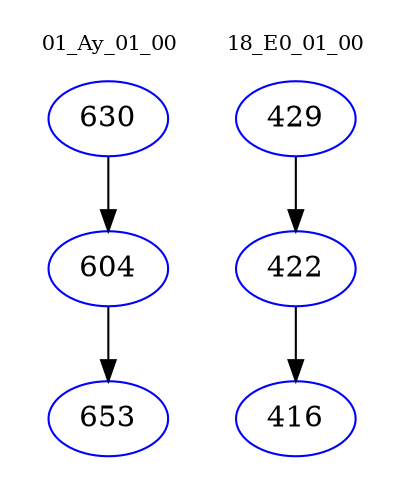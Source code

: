 digraph{
subgraph cluster_0 {
color = white
label = "01_Ay_01_00";
fontsize=10;
T0_630 [label="630", color="blue"]
T0_630 -> T0_604 [color="black"]
T0_604 [label="604", color="blue"]
T0_604 -> T0_653 [color="black"]
T0_653 [label="653", color="blue"]
}
subgraph cluster_1 {
color = white
label = "18_E0_01_00";
fontsize=10;
T1_429 [label="429", color="blue"]
T1_429 -> T1_422 [color="black"]
T1_422 [label="422", color="blue"]
T1_422 -> T1_416 [color="black"]
T1_416 [label="416", color="blue"]
}
}
